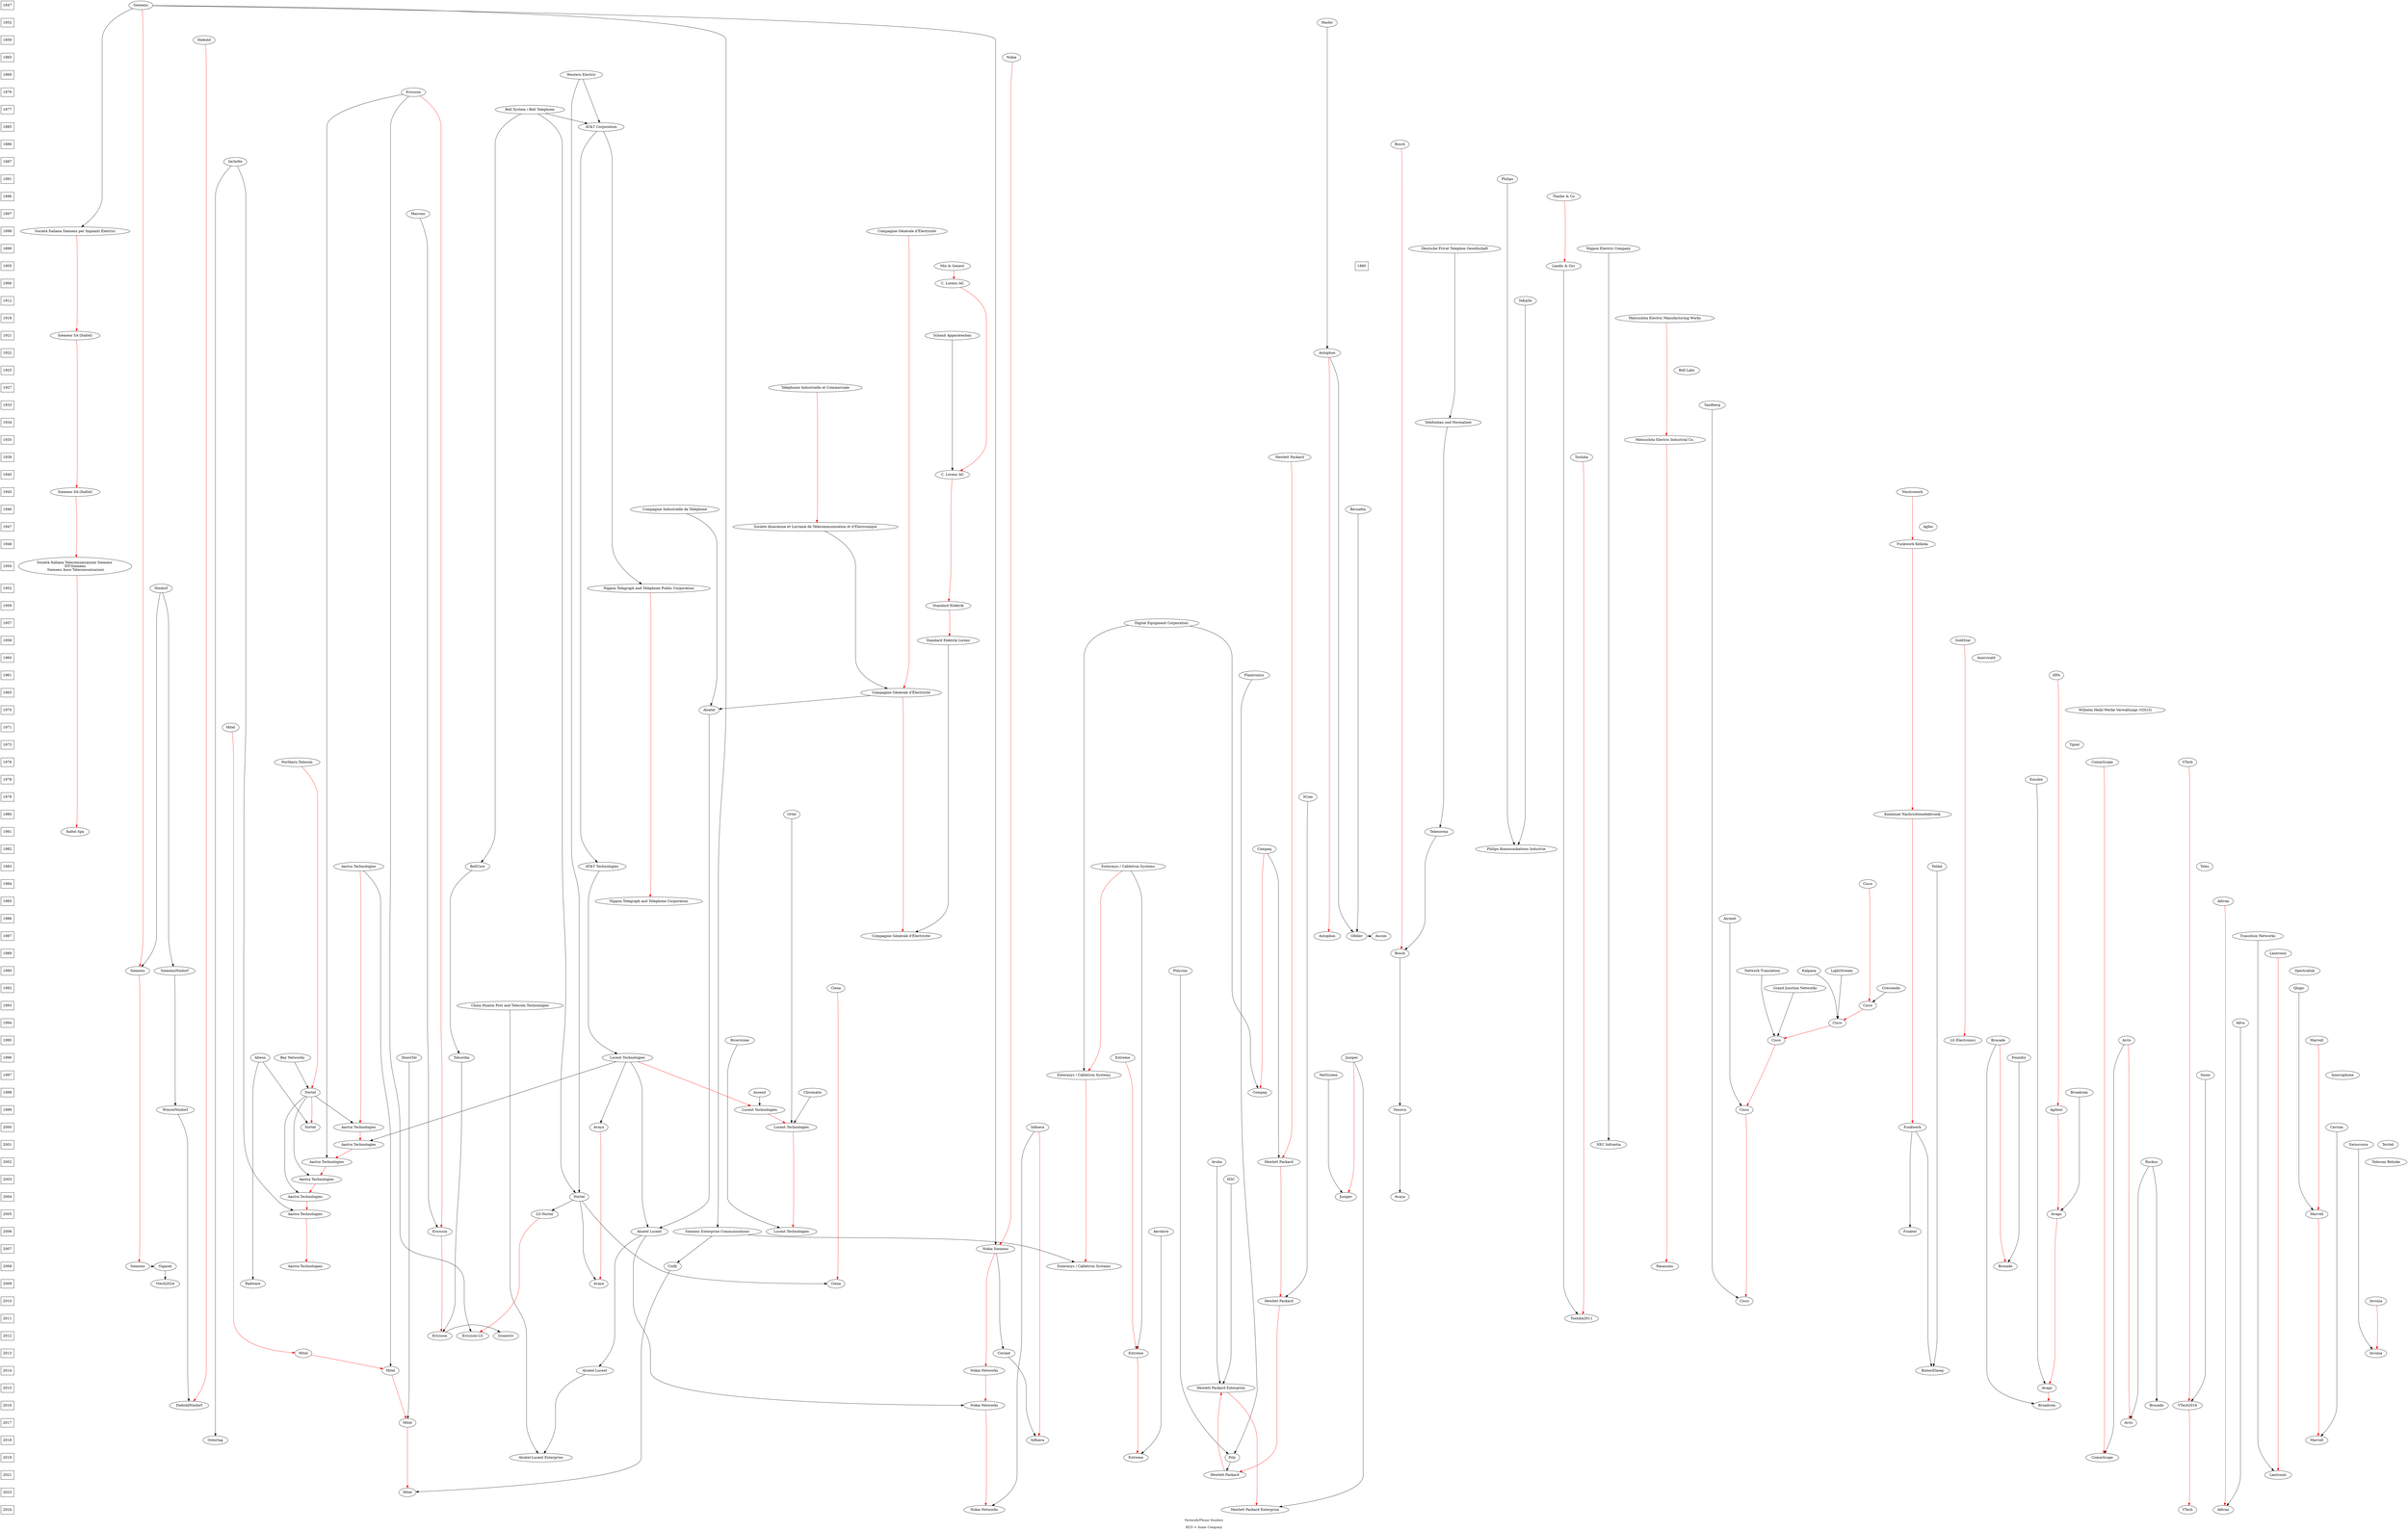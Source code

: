 digraph Vendor {
//graph [nodesep=0.5, ranksep=0.5];
//rankdir=RL;
//rankdir=LR;
clusterrank=LR
//compound=true;
//edge [dir="both"]
//concentrate=true

{
    // 1847
    rank=same;
    1847 [shape=box]
    Siemens

}

{
    // 1847
    rank=same;
    1852 [shape=box]
    Hasler

}

{
    // 1859
    rank=same;
    1859 [shape=box]
    Diebold

}

{
    // 1865
    rank=same;
    1865 [shape=box]
    Nokia

}

{
    // 1869
    rank=same;
    1869 [shape=box]
    Western [label="Western Electric"];

}

{
    // 1876
    rank=same;
    1876 [shape=box]
    Ericsson

}

{
    // 1877
    rank=same;
    1877 [shape=box]
    BellSys [label="Bell System / Bell Telephone"];

}

{
    // 1880
    rank=same;
    1880 [shape=box]
    MixGenest [label="Mix & Genest"];
}

{
    // 1885
    rank=same;
    1885 [shape=box]
    ATTCorp [label="AT&T Corporation"];

}

{
    // 1886
    rank=same;
    1886 [shape=box]
    Bosch

}

{
    // 1887
    rank=same;
    1887 [shape=box]
    DeTeWe

}

{
    // 1891
    rank=same;
    1891 [shape=box]
    Philips

}

{
    // 1896
    rank=same;
    1896 [shape=box]
    Theiler [label="Theiler & Co"];

}

{
    // 1897
    rank=same;
    1897 [shape=box]
    Marconi

}

{
    // 1898
    rank=same;
    1898 [shape=box]
    Italtel [label="Società Italiana Siemens per Impianti Elettrici"];
    CGE [label="Compagnie Générale d'Électricité"];

}

{
    // 1899
    rank=same;
    1899 [shape=box]
    DeutschePrivatTelephonGesellschaft [label="Deutsche Privat Telephon Gesellschaft"];
    NEC [label="Nippon Electric Company"]

}




{
    //1905
    rank=same;
    1905 [shape=box]
    LandisGyr [label="Landis & Gyr"]
}

{
    //1906
    rank=same;
    1906 [shape=box]
    Lorenz [label="C. Lorenz AG"]
}

{
    // 1912
    rank=same;
    1912 [shape=box]
    TeKaDe

}

{
    // 1918
    rank=same;
    1918 [shape=box]
    Panasonic1918 [label="Matsushita Electric Manufacturing Works"]

}

{
    // 1921
    rank=same;
    1921 [shape=box]
    Italtel1921 [label="Siemens SA (Italtel)"];
    Schaub [label="Schaub Apparatenbau"]
}

{
    // 1922
    rank=same;
    1922 [shape=box]
    Autophon
}

{
    // 1925
    rank=same;
    1925 [shape=box]
    Bell [label="Bell Labs"];

}

{
    // 1927
    rank=same;
    1927 [shape=box]
    Telic [label="Téléphonie Industrielle et Commerciale"];

}

{
    // 1933
    rank=same;
    1933 [shape=box]
    Tandberg

}

{
    // 1934
    rank=same;
    1934 [shape=box]
    TN [label="Telefonbau und Normalzeit"];

}

{
    // 1935
    rank=same;
    1935 [shape=box]
    Panasonic1935 [label="Matsushita Electric Industrial Co."];

}

{
    // 1939
    rank=same;
    1939 [shape=box]
    HP [label="Hewlett Packard"];
    Toshiba
}

{
    // 1940
    rank=same;
    1940 [shape=box]
    Lorenz1940 [label="C. Lorenz AG"]
}




{
    // 1945
    rank=same;
    1945 [shape=box];
    Neutrowerk
    Italtel1945 [label="Siemens SA (Italtel)"];

}

{
    // 1946
    rank=same;
    1946 [shape=box];
    Bernafon
    CIT [label="Compagnie Industrielle de Téléphone"]

}

{
    // 1947
    rank=same;
    1947 [shape=box];
    Agfeo
    Alsatel [label="Société Alsacienne et Lorraine de Télécommunication et d'Electronique"]

}

{
    // 1948
    rank=same;
    1948 [shape=box];
    FunkwerkKolleda [label="Funkwerk Kölleda"];

}

{
    // 1950
    rank=same;
    1950 [shape=box];
    Italtel1950 [label="Società Italiana Telecomunicazioni Siemens \n SIT-Siemens \n Siemens Auso Telecomunicazioni"];

}

{
    // 1952
    rank=same;
    1952 [shape=box]
    Nixdorf
    NTTPub [label="Nippon Telegraph and Telephone Public Corporation"]

}

{
    // 1956
    rank=same;
    1956 [shape=box]
    SEG [label="Standard Elektrik"];

}

{
    // 1957
    rank=same;
    1957 [shape=box]
    DEC [label="Digital Equipment Corporation"];

}

{
    // 1958
    rank=same;
    1958 [shape=box]
    GoldStar
    SEL [label="Standard Elektrik Lorenz"]

}

{
    // 1960
    rank=same;
    1960 [shape=box]
    Auerswald

}

{
    // 1961
    rank=same;
    1961 [shape=box]
    HPA
    Plantronics

}

{
    // 1965
    rank=same;
    1965 [shape=box]
    CGE1965 [label="Compagnie Générale d'Électricité"];

}

{
    // 1970
    rank=same;
    1970 [shape=box]
    Alcatel
    WilhelmHeibl [label="Wilhelm Heibl Werke Verwaltungs (✝︎2015)"];

}

{
    // 1971
    rank=same;
    1971 [shape=box]
    Mitel

}

{
    // 1973
    rank=same;
    1973 [shape=box]
    Tiptel

}

{
    // 1976
    rank=same;
    1976 [shape=box]
    Northern [label="Northern Telecom"];
    CommScope
    VTech

}

{
    // 1978
    rank=same;
    1978 [shape=box]
    Emulex

}

{
    // 1979
    rank=same;
    1979 [shape=box]
    ThreeCom [label="3Com"];

}

{
    //1980
    rank=same;
    1980 [shape=box]
    Ortel
    KombinatNachrichtenelektronik [label="Kombinat Nachrichtenelektronik"];

}

{
    //1981
    rank=same;
    1981 [shape=box]
    Telenorma
    Italtel1981 [label="Italtel Spa"];

}

{
    //1982
    rank=same;
    1982 [shape=box]
    Compaq
    PKI [label="Philips Kommunikations Industrie"];

}

{
    //1983
    rank=same;
    1983 [shape=box]
    ATT [label="AT&T Technologies"];
    Aastra [label="Aastra Technologies"];
    BellCore 
    Enterasys [label="Enterasys / Cabletron Systems"];
    Teles
    Teldat

}

{
    //1984
    rank=same;
    1984 [shape=box]
    Cisco

}

{
    //1985
    rank=same;
    1985 [shape=box]
    Adtran
    NTT [label="Nippon Telegraph and Telephone Corporation"]
}

{
    //1986
    rank=same;
    1986 [shape=box]
    Aironet

}

{
    //1987
    rank=same;
    1987 [shape=box]
    Transition [label="Transition Networks"];
    Autophon1987 [label="Autophon"];
    Gfeller
    Ascom
    CGE1987 [label="Compagnie Générale d'Électricité"];

}

{   
    //1989
    rank=same;
    1989 [shape=box]
    Lantronix
    Bosch1989 [label="Bosch"];
    
}

{   
    //1990
    rank=same;
    1990 [shape=box]
    Polycom
    Kalpana
    LightStream
    NetworkTranslation [label="Network Translation"];
    Siemens1990 [label="Siemens"];
    SiemensNixdorf
    Spectralink

}


{   
    //1992
    rank=same;
    1992 [shape=box]
    Ciena
    Qlogic
    GrandJunctionNetworks [label="Grand Junction Networks"];

}

{   
    //1993
    rank=same;
    1993 [shape=box]
    Cisco1993 [label="Cisco"]
    ChinaHuaxinPost [label="China Huaxin Post and Telecom Technologies"];

}

{   
    //1994
    rank=same;
    1994 [shape=box]
    Adva
    Cisco1994 [label="Cisco"];

}

{   
    //1995
    rank=same;
    1995 [shape=box]
    Brocade
    Riverstone
    Marvell
    Cisco1995 [label="Cisco"];
    Arris
    LGElectronics [label="LG Electronics"];

}

{   
    //1996
    rank=same;
    1996 [shape=box]
    Lucent [label="Lucent Technologies"];
    Alteon
    Bay [label="Bay Networks"];
    Telcordia
    Extreme
    Foundry
    ShoreTel
    Juniper

}

{   
    //1997
    rank=same;
    1997 [shape=box]
    Enterasys1997 [label="Enterasys / Cabletron Systems"];
    NetScreen
    Innovaphone
    Snom

}


{
    //1998
    rank=same;
    1998 [shape=box]
    Nortel1998 [label="Nortel"];
    Broadcom
    Chromatis
    Compaq1998 [label="Compaq"];

}

{
    //1999
    rank=same;
    1999 [shape=box]
    Agilent
    Lucent1999 [label="Lucent Technologies"];
    Cisco1999 [label="Cisco"];
    Tenovis
    WincorNixdorf

}

{
    //2000
    rank=same;
    2000 [shape=box]
    Nortel2000 [label="Nortel"];
    Avaya
    Infinera
    Aastra2000 [label="Aastra Technologies"];
    Lucent2000 [label="Lucent Technologies"];
    Cavium
    Funkwerk

}

{
    //2001
    rank=same;
    2001 [shape=box]
    Aastra2001 [label="Aastra Technologies"];
    Swissvoice
    Tevitel
    NECInfrontia [label="NEC Infrontia"]

}

{
    //2002
    rank=same;
    2002 [shape=box]
    Aastra2002 [label="Aastra Technologies"];
    HP2002 [label="Hewlett Packard"];
    Aruba
    Ruckus
    Behnke [label="Telecom Behnke"]
}

{
    //2003
    rank=same;
    2003 [shape=box]
    Aastra2003 [label="Aastra Technologies"];
    H3C

}

{
    //2004
    rank=same;
    2004 [shape=box]
    Aastra2004 [label="Aastra Technologies"];
    Juniper2004 [label="Juniper"];
    Avaya2004 [label="Avaya"]
}

{
    //2005
    rank=same;
    2005 [shape=box]
    Avago
    Aastra2005 [label="Aastra Technologies"];
    Marvell2005 [label="Marvell"]
    LGNortel [label="LG-Nortel"]

}

{
    //2006
    rank=same;
    2006 [shape=box]
    Lucent2006 [label="Lucent Technologies"];
    AlcatelLucent [label="Alcatel Lucent"];
    Ericsson2006 [label="Ericsson"];
    Aerohive
    SiemensEnt [label="Siemens Enterprise Communications"];
    Funktel

}

{
    //2007
    rank=same;
    2007 [shape=box]
    NokiaSiemens [label="Nokia Siemens"];

}

{
    //2008
    rank=same;
    2008 [shape=box]
    Unify
    Brocade2008 [label="Brocade"];
    Aastra2008 [label="Aastra Technologies"];
    Enterasys2008 [label="Enterasys / Cabletron Systems"];
    Siemens2008 [label="Siemens"]
    Gigaset
    Panasonic2008 [label="Panasonic"]

}

{
    //2009
    rank=same;
    2009 [shape=box]
    Avaya2009 [label="Avaya"];
    Ciena2009 [label="Ciena"];
    Radware2009 [label="Radware"];

}

{
    //2010
    rank=same;
    2010 [shape=box]
    HP2010 [label="Hewlett Packard"];
    Cisco2010 [label="Cisco"];
    Invoxia

}

{
    //2011
    rank=same;
    2011 [shape=box]
    Toshiba2011

}

{
    //2012
    rank=same;
    2012 [shape=box]
    Ericsson2012 [label="Ericsson"];
    Iconectiv
    EricssonLG [label="Ericsson-LG"];

}

{
    //2013
    rank=same;
    2013 [shape=box]
    Coriant
    Extreme2013 [label="Extreme"];
    Mitel2013 [label="Mitel"];
    Invoxia2013 [label="Invoxia"];

}

{
    //2014
    rank=same;
    2014 [shape=box]
    NokiaNet [label="Nokia Networks"];
    Mitel2014 [label="Mitel"];
    BintecElmeg
    AlcatelLucent2014 [label="Alcatel Lucent"];

}

{
    //2015
    rank=same;
    2015 [shape=box]
    HPE [label="Hewlett Packard Enterprise"];
    Avago2015 [label="Avago"];

}

{
    //2016
    rank=same;
    2016 [shape=box]
    NokiaNet2016 [label="Nokia Networks"];
    Broadcom2016 [label="Broadcom"];
    Brocade2016 [label="Brocade"];
    DieboldNixdorf
    VTech2016

}

{
    //2017
    rank=same;
    2017 [shape=box]
    Mitel2017 [label="Mitel"];
    Arris2017 [label="Arris"];

}
   
{
    //2018
    rank=same;
    2018 [shape=box]
    Infinera2018 [label="Infinera"];
    Marvell2018 [label="Marvell"];
    Ostertag
}

{
    //2019
    rank=same;
    2019 [shape=box]
    Extreme2019 [label="Extreme"];
    Poly
    CommScope2019 [label="CommScope"];
    ALE [label="Alcatel-Lucent Enterprise"];

}

{
    //2021
    rank=same;
    2021 [shape=box]
    Lantronix2021 [label="Lantronix"];
}

{
    //2021
    rank=same;
    2021 [shape=box]
    HP2022 [label="Hewlett Packard"];
}


{
    //2023
    rank=same;
    2023 [shape=box]
    Mitel2023 [label="Mitel"];

}

{
    //2024
    rank=same;
    2024 [shape=box]
    Adtran2024 [label="Adtran"];
    NokiaNet2024 [label="Nokia Networks"];
    HPE2024 [label="Hewlett Packard Enterprise"];
    VTech2024 [label="VTech"]

}


    // This is an hack to make the years box on the left
    subgraph cluster_hackyears { 1847 -> 1852 -> 1859 -> 1865 -> 1869 -> 1876 -> 1877 -> 1885 -> 1886 -> 1887 -> 1891 -> 1896 -> 1897 -> 1898 -> 1899 -> 1905 -> 1906 -> 1912 -> 1918 -> 1921 -> 1922 -> 1925 -> 1927 -> 1933 -> 1934 -> 1935 -> 1939 -> 1940 -> 1945 -> 1946 -> 1947 -> 1948 -> 1950 -> 1952 -> 1956 -> 1957 -> 1958 -> 1960 -> 1961 -> 1965 -> 1970 -> 1971 -> 1973 -> 1976 -> 1978 -> 1979 -> 1980 -> 1981 -> 1982 -> 1983 -> 1984 -> 1985 -> 1986 -> 1987 -> 1989 -> 1990 -> 1992 -> 1993 -> 1994 -> 1995 -> 1996 -> 1997 -> 1998 -> 1999 -> 2000 -> 2001 -> 2002 -> 2003 -> 2004 -> 2005 -> 2006 -> 2007 -> 2008 -> 2009 -> 2010 -> 2011 -> 2012 -> 2013 -> 2014 -> 2015 -> 2016 -> 2017 -> 2018 -> 2019 -> 2021 -> 2023 -> 2024 [style="invis"] }

    // Nortel History
    subgraph cluster_nortelyears { Nortel1998 -> Nortel2000 [style="invis"] }
    Northern -> Nortel1998 -> Nortel2000 [color=red]

    // Lucent History
    subgraph cluster_lucentyears { Lucent -> Lucent1999 -> Lucent2000  -> Lucent2006 [style="invis"] }
    Lucent -> Lucent1999 -> Lucent2000 -> Lucent2006 [color=red]

    // Adtran History
    subgraph cluster_adtranyears { Adtran -> Adtran2024 [style="invis"] }
    Adtran -> Adtran2024 [color=red]

    // Avaya History
    subgraph cluster_avayayears { Avaya -> Avaya2009 [style="invis"] }
    Avaya -> Avaya2009 [color=red]

    //HP History
    subgraph cluster_hp { HP -> HP2002 -> HP2010 -> HP2022 -> HPE [style="invis"] }
    HP -> HP2002 -> HP2010 -> HP2022 -> HPE [color=red]

    // Nokia History
    subgraph cluster_nokiayears { Nokia -> NokiaSiemens -> NokiaNet -> NokiaNet2016 -> NokiaNet2024 [style="invis"] }
    Nokia -> NokiaSiemens -> NokiaNet -> NokiaNet2016 -> NokiaNet2024 [color=red]

    //Ericsson History
    subgraph cluster_ericssonyears { Ericsson -> Ericsson2006 -> Ericsson2012 [style="invis"] }
    Ericsson -> Ericsson2006 -> Ericsson2012 [color=red]

    //Infinera History
    subgraph cluster_infinerayears { Infinera -> Infinera2018 [style="invis"] }
    Infinera -> Infinera2018 [color=red]

    //Infinera History
    subgraph cluster_cienayears { Ciena -> Ciena2009 [style="invis"] }
    Ciena -> Ciena2009 [color=red]

    //Mitel History
    subgraph cluster_mitelyears { Mitel -> Mitel2013 -> Mitel2014 -> Mitel2023 [style="invis"] }
    Mitel -> Mitel2013 -> Mitel2014 -> Mitel2017 -> Mitel2023 [color=red]

    //Extreme History
    subgraph cluster_extremeyears { Extreme -> Extreme2013-> Extreme2019 [style="invis"] }
    Extreme -> Extreme2013-> Extreme2019 [color=red]

    //Brocade History
    subgraph cluster_brocadeyears { Brocade -> Brocade2008 [style="invis"] }
    Brocade -> Brocade2008 [color=red]

    //Lantronix History
    subgraph cluster_lantronixyears { Lantronix -> Lantronix2021 [style="invis"] }
    Lantronix -> Lantronix2021 [color=red]

    //Aastra History
    subgraph cluster_broadcomyears {   Aastra -> Aastra2000 -> Aastra2001 -> Aastra2002 -> Aastra2003 -> Aastra2004 -> Aastra2005 -> Aastra2008 [style="invis"] }
    Aastra -> Aastra2000 -> Aastra2001 -> Aastra2002 -> Aastra2003 -> Aastra2004 -> Aastra2005 -> Aastra2008 [color=red]

    //Broadcom History
    subgraph cluster_broadcomyears {  HPA -> Agilent -> Avago -> Avago2015 -> Broadcom2016 [style="invis"] }
    HPA -> Agilent -> Avago -> Avago2015 -> Broadcom2016 [color=red]
    Broadcom -> Avago

    //HPE History
    subgraph cluster_hpeyears {  HPE -> HPE2024 [style="invis"] }
    HPE -> HPE2024 [color=red]
    
    //Compaq History
    subgraph cluster_compaqyears { Lantronix -> Lantronix2021 [style="invis"] }
    Compaq -> Compaq1998 [color=red]
    
    //Marvell History
    subgraph cluster_marvellyears { Marvell -> Marvell2005 -> Marvell2018 [style="invis"] }
    Marvell -> Marvell2005 -> Marvell2018 [color=red]

    //Cisco History
    subgraph cluster_ciscoyears { Cisco -> Cisco1993 -> Cisco1994 -> Cisco1995 -> Cisco1999 -> Cisco2010 [style="invis"] }
    Cisco -> Cisco1993 -> Cisco1994 -> Cisco1995 -> Cisco1999 -> Cisco2010 [color=red]

    //Juniper History
    subgraph cluster_juniperyears { Juniper -> Juniper2004 [style="invis"] }
    Juniper -> Juniper2004 [color=red]

    //Cabletron Enterasys History
    subgraph cluster_enterasysyears { Enterasys -> Enterasys1997 -> Enterasys2008 [style="invis"] }
    Enterasys -> Enterasys1997 -> Enterasys2008 [color=red]

    // Commscope History
    subgraph cluster_commscopyears { CommScope -> CommScope2019 [style="invis"] }
    CommScope -> CommScope2019 [color=red]

    // Arris History
    subgraph cluster_arrisyears { Arris -> Arris2017 [style="invis"] }
    Arris -> Arris2017 [color=red]

    // Bosch History
    subgraph cluster_boschyears { Bosch -> Bosch1989 [style="invis"] }
    Bosch -> Bosch1989 [color=red]

    // Siemens History
    subgraph cluster_siemensyears { Siemens -> Siemens1990 -> Siemens2008 [style="invis"] }
    Siemens -> Siemens1990 -> Siemens2008 [color=red]

    // Diebold History
    subgraph cluster_dieboldyears { Diebold -> DieboldNixdorf [style="invis"] }
    Diebold -> DieboldNixdorf [color=red]

    // Invoxia History
    subgraph cluster_invoxiayears { Invoxia -> Invoxia2013 [style="invis"] }
    Invoxia -> Invoxia2013 [color=red]
    
    // Autophon History
    subgraph cluster_Autophonyears { Autophon -> Autophon1987 [style="invis"] }
    Autophon -> Autophon1987 [color=red]

    // LG History
    subgraph cluster_lgyears { GoldStar -> LGElectronics [style="invis"] }
    GoldStar -> LGElectronics [color=red]

    // Italtel History
    subgraph cluster_italtelyears { Italtel -> Italtel1921 -> Italtel1945 -> Italtel1950 -> Italtel1981 [style="invis"] }
    Italtel -> Italtel1921 -> Italtel1945 -> Italtel1950 -> Italtel1981 [color=red]

    //VTech
    subgraph cluster_vtechyears { VTech -> VTech2016 -> VTech2024 [style="invis"] }
    VTech -> VTech2016 -> VTech2024 [color=red]

    // Landis+Gyr
    subgraph cluster_landisyears { Theiler -> LandisGyr [style="invis"] }
    Theiler -> LandisGyr [color=red]

    //Toshiba
    subgraph cluster_nttyears { Toshiba -> Toshiba2011 [style="invis"] }
    Toshiba -> Toshiba2011 [color=red]

    //NTT
    subgraph cluster_nttyears { NTTPub -> NTT [style="invis"] }
    NTTPub -> NTT [color=red]
    ATTCorp -> NTTPub

    NEC -> NECInfrontia

    //Alcatel CGE
    subgraph cluster_cgeyears { CGE -> CGE1965 -> CGE1987 [style="invis"] }
    CGE -> CGE1965 -> CGE1987 [color=red]
    
    // Telic
    subgraph cluster_telicyears { Telic -> Alsatel [style="invis"] }
    Telic -> Alsatel [color=red]

    //Lorenz
    subgraph cluster_lorenzyears { MixGenest -> Lorenz -> SEG -> SEL [style="invis"] }
    MixGenest -> Lorenz -> Lorenz1940 -> SEG -> SEL [color=red]

    //Panasonic
    subgraph cluster_panasonicyears { Panasonic1918 -> Panasonic1935 -> Panasonic2008 [style="invis"] }
    Panasonic1918 -> Panasonic1935 -> Panasonic2008 [color=red]

    // Neutrowerk History
    // Not accurate in 1992 two VEB company merged, but I don't understand how
    Neutrowerk -> FunkwerkKolleda -> KombinatNachrichtenelektronik -> Funkwerk [color=red]

// Acquisition List

BellSys -> BellCore -> Telcordia -> Ericsson2012 -> Iconectiv

// Alcatel
Alcatel -> AlcatelLucent -> AlcatelLucent2014 -> ALE

Alsatel -> CGE1965
CIT -> Alcatel
CGE1965 -> Alcatel
SEL -> CGE1987
Schaub -> Lorenz1940

Western -> ATTCorp
BellSys -> ATTCorp -> ATT

Bay -> Nortel1998

Alteon -> Nortel2000
Alteon -> Radware2009

BellSys -> Nortel
Western -> Nortel
Nortel -> Avaya2009
Lucent -> Avaya

// Lucent Stuff
ATT -> Lucent -> AlcatelLucent -> NokiaNet2016
ChinaHuaxinPost -> ALE

// Lucent Acquisitions
Ascend -> Lucent1999
Chromatis -> Lucent2000
Ortel -> Lucent2000

Nortel -> Ciena2009

// Siemens and Nokia Stuff
NokiaSiemens -> Coriant -> Infinera2018
Infinera -> NokiaNet2024
Siemens -> NokiaSiemens
Siemens -> SiemensEnt -> Unify
SiemensEnt -> Enterasys2008
Siemens -> Italtel
Siemens2008 -> Gigaset

Nixdorf -> Siemens1990
Nixdorf -> SiemensNixdorf -> WincorNixdorf -> DieboldNixdorf

Adva -> Adtran2024

// I don't know when it was founded ????
//Patapsco -> 
Transition -> Lantronix2021
Marconi -> Ericsson2006

// Vtech

Gigaset -> Vtech2024
Snom -> VTech2016

//Ericsson -> Saab 
//Tandberg -> Ericsson // Video Encoder

LandisGyr -> Toshiba2011

//Matra -> Aastra
Lucent -> Aastra2001 //Video
Ericsson -> Aastra2002 // Cable
Nortel1998 -> Aastra2000 //Phone
Nortel1998 -> Aastra2003 //CVX CSG
Nortel1998 -> Aastra2004 //Ascom

Aastra -> Mitel2014
DeTeWe -> Aastra2005
DeTeWe -> Ostertag
ShoreTel -> Mitel2017
Unify -> Mitel2023

Aerohive -> Extreme2019
Enterasys -> Extreme2013

// LG and Nortel later acquired by Ericsson
Nortel -> LGNortel
Ericsson -> EricssonLG
LGNortel -> EricssonLG [color=red]


Aruba -> HPE
ThreeCom -> HP2010
H3C -> HPE // Owned by 49%

Ruckus -> Brocade2016
Ruckus -> Arris2017
Foundry -> Brocade2008

Brocade -> Broadcom2016
Emulex -> Avago2015

Cavium -> Marvell2018
Qlogic -> Marvell2005

Poly -> HP2022
Plantronics -> Poly
Polycom -> Poly

DEC -> Enterasys1997
DEC -> Compaq1998
Compaq -> HP2002
Riverstone -> Lucent2006

NetScreen -> Juniper2004
Juniper -> HPE2024

Crescendo -> Cisco1993
Kalpana -> Cisco1994
LightStream -> Cisco1994
GrandJunctionNetworks -> Cisco1995
NetworkTranslation -> Cisco1995
Aironet -> Cisco1999
Tandberg -> Cisco2010

Arris -> CommScope2019

Swissvoice -> Invoxia2013

// To fix the spinoff
DeutschePrivatTelephonGesellschaft -> TN -> Telenorma  -> Bosch1989 -> Tenovis -> Avaya2004


Philips -> PKI //Spinoff
TeKaDe -> PKI // This is more complicated https://www.cryptomuseum.com/manuf/tekade/index.htm

Funkwerk -> Funktel //Spinoff
Funkwerk -> BintecElmeg //SpinOff 
Teldat -> BintecElmeg //Subsidiary


Bernafon -> Gfeller
Autophon -> Gfeller // http://www.armyradio.ch/radio-e/autophon-firma-e.htm
Gfeller -> Ascom

Hasler -> Autophon


// Really complicate stuff:

//Zellweger https://www.cryptomuseum.com/manuf/zellweger/index.htm 

// Ackermann not found
// Artem not found
// Tritel not sure

// Hagenuk need more research


label = "\nNetwork/Phone Vendors\n\nRED = Same Company";
fontsize=13;
}